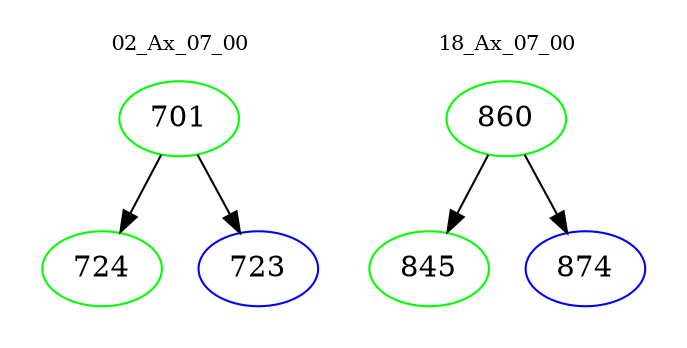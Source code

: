 digraph{
subgraph cluster_0 {
color = white
label = "02_Ax_07_00";
fontsize=10;
T0_701 [label="701", color="green"]
T0_701 -> T0_724 [color="black"]
T0_724 [label="724", color="green"]
T0_701 -> T0_723 [color="black"]
T0_723 [label="723", color="blue"]
}
subgraph cluster_1 {
color = white
label = "18_Ax_07_00";
fontsize=10;
T1_860 [label="860", color="green"]
T1_860 -> T1_845 [color="black"]
T1_845 [label="845", color="green"]
T1_860 -> T1_874 [color="black"]
T1_874 [label="874", color="blue"]
}
}
